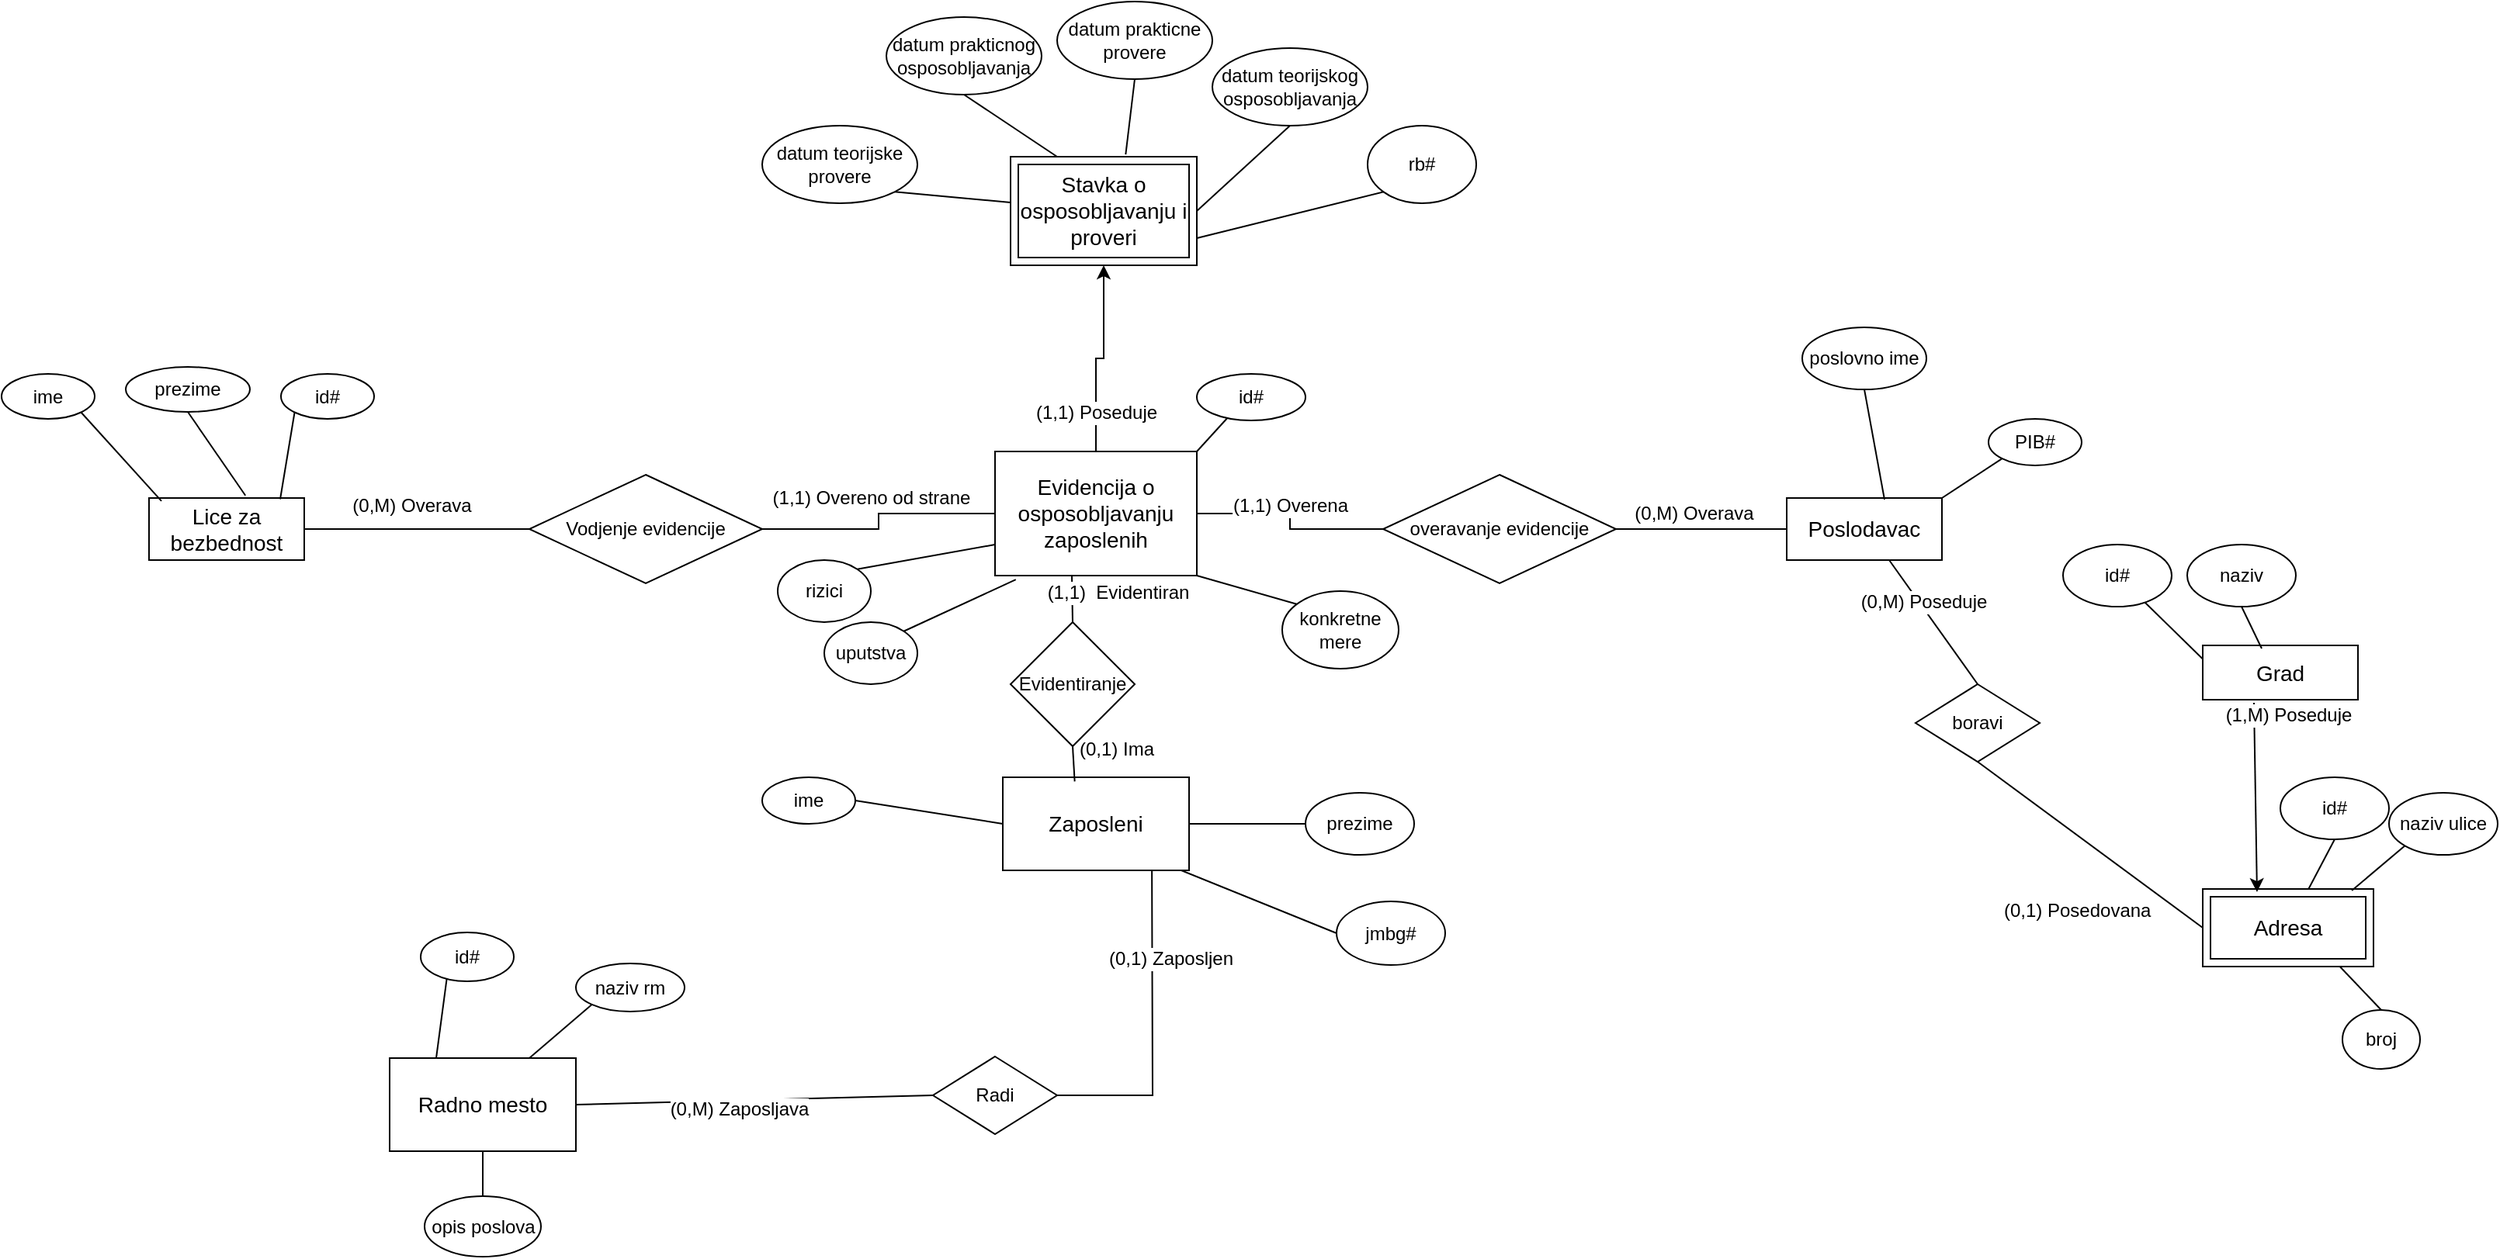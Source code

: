 <mxfile version="22.0.3" type="device">
  <diagram id="cX9Rxq1GDXvq4FwfHjqG" name="Page-1">
    <mxGraphModel dx="2268" dy="1928" grid="1" gridSize="10" guides="1" tooltips="1" connect="1" arrows="1" fold="1" page="1" pageScale="1" pageWidth="850" pageHeight="1100" math="0" shadow="0">
      <root>
        <mxCell id="0" />
        <mxCell id="1" parent="0" />
        <object label="" kardinalnost="(0,M)" id="p6OjkSHZk2NeHFK_y6Gc-2">
          <mxCell style="rounded=0;orthogonalLoop=1;jettySize=auto;html=1;exitX=0.5;exitY=1;exitDx=0;exitDy=0;endArrow=none;endFill=0;targetPerimeterSpacing=0;entryX=0.5;entryY=0;entryDx=0;entryDy=0;" parent="1" target="dR7-cXVYRjZlP15LV4le-50" edge="1">
            <mxGeometry relative="1" as="geometry">
              <mxPoint x="169.5" y="330" as="targetPoint" />
              <mxPoint x="169.5" y="200" as="sourcePoint" />
            </mxGeometry>
          </mxCell>
        </object>
        <mxCell id="p6OjkSHZk2NeHFK_y6Gc-15" value="&lt;font style=&quot;font-size: 12px;&quot;&gt;(1,1)&amp;nbsp; Evidentiran&lt;/font&gt;" style="edgeLabel;html=1;align=center;verticalAlign=middle;resizable=0;points=[];fontSize=12;" parent="p6OjkSHZk2NeHFK_y6Gc-2" vertex="1" connectable="0">
          <mxGeometry x="-0.769" y="3" relative="1" as="geometry">
            <mxPoint x="26" y="7" as="offset" />
          </mxGeometry>
        </mxCell>
        <mxCell id="dR7-cXVYRjZlP15LV4le-53" style="rounded=0;orthogonalLoop=1;jettySize=auto;html=1;exitX=1;exitY=0.5;exitDx=0;exitDy=0;entryX=0.5;entryY=1;entryDx=0;entryDy=0;endArrow=none;endFill=0;" parent="1" source="MHaZ8JLug0pjG2hCf8hZ-29" target="dR7-cXVYRjZlP15LV4le-54" edge="1">
          <mxGeometry relative="1" as="geometry">
            <mxPoint x="217.529" y="70" as="targetPoint" />
          </mxGeometry>
        </mxCell>
        <mxCell id="dR7-cXVYRjZlP15LV4le-65" style="rounded=0;orthogonalLoop=1;jettySize=auto;html=1;exitX=1;exitY=1;exitDx=0;exitDy=0;endArrow=none;endFill=0;" parent="1" source="p6OjkSHZk2NeHFK_y6Gc-1" edge="1">
          <mxGeometry relative="1" as="geometry">
            <mxPoint x="320" y="220" as="targetPoint" />
          </mxGeometry>
        </mxCell>
        <mxCell id="MHaZ8JLug0pjG2hCf8hZ-30" style="edgeStyle=orthogonalEdgeStyle;rounded=0;orthogonalLoop=1;jettySize=auto;html=1;exitX=0.5;exitY=0;exitDx=0;exitDy=0;entryX=0.5;entryY=1;entryDx=0;entryDy=0;" parent="1" source="p6OjkSHZk2NeHFK_y6Gc-1" target="MHaZ8JLug0pjG2hCf8hZ-29" edge="1">
          <mxGeometry relative="1" as="geometry" />
        </mxCell>
        <mxCell id="p6OjkSHZk2NeHFK_y6Gc-1" value="&lt;font style=&quot;font-size: 14px;&quot;&gt;Evidencija o osposobljavanju zaposlenih&lt;/font&gt;" style="rounded=0;whiteSpace=wrap;html=1;fontSize=14;" parent="1" vertex="1">
          <mxGeometry x="120" y="120" width="130" height="80" as="geometry" />
        </mxCell>
        <mxCell id="dR7-cXVYRjZlP15LV4le-43" style="rounded=0;orthogonalLoop=1;jettySize=auto;html=1;exitX=1;exitY=0.5;exitDx=0;exitDy=0;entryX=0;entryY=0.5;entryDx=0;entryDy=0;endArrow=none;endFill=0;" parent="1" source="dR7-cXVYRjZlP15LV4le-46" target="dR7-cXVYRjZlP15LV4le-42" edge="1">
          <mxGeometry relative="1" as="geometry">
            <mxPoint x="235" y="355" as="sourcePoint" />
          </mxGeometry>
        </mxCell>
        <mxCell id="p6OjkSHZk2NeHFK_y6Gc-17" value="" style="endArrow=none;html=1;rounded=0;entryX=0;entryY=0.5;entryDx=0;entryDy=0;exitX=1;exitY=0.5;exitDx=0;exitDy=0;" parent="1" source="dR7-cXVYRjZlP15LV4le-47" target="dR7-cXVYRjZlP15LV4le-46" edge="1">
          <mxGeometry width="50" height="50" relative="1" as="geometry">
            <mxPoint x="34.0" y="353.0" as="sourcePoint" />
            <mxPoint x="125" y="342.5" as="targetPoint" />
          </mxGeometry>
        </mxCell>
        <mxCell id="p6OjkSHZk2NeHFK_y6Gc-18" value="&lt;font style=&quot;font-size: 14px;&quot;&gt;Poslodavac&lt;/font&gt;" style="whiteSpace=wrap;html=1;align=center;" parent="1" vertex="1">
          <mxGeometry x="630" y="150" width="100" height="40" as="geometry" />
        </mxCell>
        <mxCell id="p6OjkSHZk2NeHFK_y6Gc-20" value="" style="edgeStyle=orthogonalEdgeStyle;rounded=0;orthogonalLoop=1;jettySize=auto;html=1;endArrow=none;endFill=0;" parent="1" source="p6OjkSHZk2NeHFK_y6Gc-19" target="p6OjkSHZk2NeHFK_y6Gc-1" edge="1">
          <mxGeometry relative="1" as="geometry" />
        </mxCell>
        <mxCell id="p6OjkSHZk2NeHFK_y6Gc-23" value="&lt;font style=&quot;font-size: 12px;&quot;&gt;(1,1) Overena&lt;/font&gt;" style="edgeLabel;html=1;align=center;verticalAlign=middle;resizable=0;points=[];fontSize=12;" parent="p6OjkSHZk2NeHFK_y6Gc-20" vertex="1" connectable="0">
          <mxGeometry x="0.339" y="1" relative="1" as="geometry">
            <mxPoint x="17" y="-6" as="offset" />
          </mxGeometry>
        </mxCell>
        <mxCell id="p6OjkSHZk2NeHFK_y6Gc-21" style="edgeStyle=orthogonalEdgeStyle;rounded=0;orthogonalLoop=1;jettySize=auto;html=1;exitX=1;exitY=0.5;exitDx=0;exitDy=0;entryX=0;entryY=0.5;entryDx=0;entryDy=0;endArrow=none;endFill=0;" parent="1" source="p6OjkSHZk2NeHFK_y6Gc-19" target="p6OjkSHZk2NeHFK_y6Gc-18" edge="1">
          <mxGeometry relative="1" as="geometry" />
        </mxCell>
        <mxCell id="p6OjkSHZk2NeHFK_y6Gc-24" value="(0,M) Overava" style="edgeLabel;html=1;align=center;verticalAlign=middle;resizable=0;points=[];fontSize=12;" parent="p6OjkSHZk2NeHFK_y6Gc-21" vertex="1" connectable="0">
          <mxGeometry x="-0.036" y="3" relative="1" as="geometry">
            <mxPoint x="-3" y="-7" as="offset" />
          </mxGeometry>
        </mxCell>
        <mxCell id="p6OjkSHZk2NeHFK_y6Gc-19" value="overavanje evidencije" style="shape=rhombus;perimeter=rhombusPerimeter;whiteSpace=wrap;html=1;align=center;" parent="1" vertex="1">
          <mxGeometry x="370" y="135" width="150" height="70" as="geometry" />
        </mxCell>
        <mxCell id="p6OjkSHZk2NeHFK_y6Gc-27" value="PIB#" style="ellipse;whiteSpace=wrap;html=1;align=center;" parent="1" vertex="1">
          <mxGeometry x="760" y="99" width="60" height="30" as="geometry" />
        </mxCell>
        <mxCell id="p6OjkSHZk2NeHFK_y6Gc-28" value="" style="endArrow=none;html=1;rounded=0;entryX=1;entryY=0;entryDx=0;entryDy=0;exitX=0;exitY=1;exitDx=0;exitDy=0;" parent="1" source="p6OjkSHZk2NeHFK_y6Gc-27" target="p6OjkSHZk2NeHFK_y6Gc-18" edge="1">
          <mxGeometry width="50" height="50" relative="1" as="geometry">
            <mxPoint x="620" y="220" as="sourcePoint" />
            <mxPoint x="715" y="213" as="targetPoint" />
          </mxGeometry>
        </mxCell>
        <mxCell id="p6OjkSHZk2NeHFK_y6Gc-31" value="poslovno ime" style="ellipse;whiteSpace=wrap;html=1;align=center;" parent="1" vertex="1">
          <mxGeometry x="640" y="40" width="80" height="40" as="geometry" />
        </mxCell>
        <mxCell id="p6OjkSHZk2NeHFK_y6Gc-32" value="" style="endArrow=none;html=1;rounded=0;entryX=0.63;entryY=0.025;entryDx=0;entryDy=0;exitX=0.5;exitY=1;exitDx=0;exitDy=0;entryPerimeter=0;" parent="1" source="p6OjkSHZk2NeHFK_y6Gc-31" target="p6OjkSHZk2NeHFK_y6Gc-18" edge="1">
          <mxGeometry width="50" height="50" relative="1" as="geometry">
            <mxPoint x="780" y="280" as="sourcePoint" />
            <mxPoint x="875" y="263" as="targetPoint" />
          </mxGeometry>
        </mxCell>
        <mxCell id="p6OjkSHZk2NeHFK_y6Gc-33" value="id#" style="ellipse;whiteSpace=wrap;html=1;align=center;" parent="1" vertex="1">
          <mxGeometry x="250" y="70" width="70" height="30" as="geometry" />
        </mxCell>
        <mxCell id="p6OjkSHZk2NeHFK_y6Gc-34" value="" style="endArrow=none;html=1;rounded=0;entryX=1;entryY=0;entryDx=0;entryDy=0;exitX=0.28;exitY=0.95;exitDx=0;exitDy=0;exitPerimeter=0;" parent="1" source="p6OjkSHZk2NeHFK_y6Gc-33" target="p6OjkSHZk2NeHFK_y6Gc-1" edge="1">
          <mxGeometry width="50" height="50" relative="1" as="geometry">
            <mxPoint x="220" y="279" as="sourcePoint" />
            <mxPoint x="206" y="140" as="targetPoint" />
          </mxGeometry>
        </mxCell>
        <mxCell id="p6OjkSHZk2NeHFK_y6Gc-37" style="edgeStyle=orthogonalEdgeStyle;rounded=0;orthogonalLoop=1;jettySize=auto;html=1;exitX=1;exitY=0.5;exitDx=0;exitDy=0;entryX=0;entryY=0.5;entryDx=0;entryDy=0;endArrow=none;endFill=0;" parent="1" source="p6OjkSHZk2NeHFK_y6Gc-39" target="p6OjkSHZk2NeHFK_y6Gc-1" edge="1">
          <mxGeometry relative="1" as="geometry">
            <mxPoint x="80" y="165" as="targetPoint" />
          </mxGeometry>
        </mxCell>
        <mxCell id="p6OjkSHZk2NeHFK_y6Gc-38" value="(1,1) Overeno od strane" style="edgeLabel;html=1;align=center;verticalAlign=middle;resizable=0;points=[];fontSize=12;" parent="p6OjkSHZk2NeHFK_y6Gc-37" vertex="1" connectable="0">
          <mxGeometry x="-0.036" y="3" relative="1" as="geometry">
            <mxPoint x="-2" y="-18" as="offset" />
          </mxGeometry>
        </mxCell>
        <mxCell id="p6OjkSHZk2NeHFK_y6Gc-40" style="edgeStyle=orthogonalEdgeStyle;rounded=0;orthogonalLoop=1;jettySize=auto;html=1;exitX=0;exitY=0.5;exitDx=0;exitDy=0;endArrow=none;endFill=0;entryX=1;entryY=0.5;entryDx=0;entryDy=0;" parent="1" source="p6OjkSHZk2NeHFK_y6Gc-39" target="p6OjkSHZk2NeHFK_y6Gc-42" edge="1">
          <mxGeometry relative="1" as="geometry">
            <mxPoint x="-330" y="170" as="targetPoint" />
          </mxGeometry>
        </mxCell>
        <mxCell id="p6OjkSHZk2NeHFK_y6Gc-39" value="Vodjenje evidencije" style="shape=rhombus;perimeter=rhombusPerimeter;whiteSpace=wrap;html=1;align=center;" parent="1" vertex="1">
          <mxGeometry x="-180" y="135" width="150" height="70" as="geometry" />
        </mxCell>
        <mxCell id="p6OjkSHZk2NeHFK_y6Gc-41" value="(0,M) Overava" style="edgeLabel;html=1;align=center;verticalAlign=middle;resizable=0;points=[];fontSize=12;" parent="1" vertex="1" connectable="0">
          <mxGeometry x="-249.995" y="160" as="geometry">
            <mxPoint x="-6" y="-5" as="offset" />
          </mxGeometry>
        </mxCell>
        <mxCell id="p6OjkSHZk2NeHFK_y6Gc-42" value="&lt;font style=&quot;font-size: 14px;&quot;&gt;Lice za bezbednost&lt;/font&gt;" style="whiteSpace=wrap;html=1;align=center;" parent="1" vertex="1">
          <mxGeometry x="-425" y="150" width="100" height="40" as="geometry" />
        </mxCell>
        <mxCell id="p6OjkSHZk2NeHFK_y6Gc-43" value="ime" style="ellipse;whiteSpace=wrap;html=1;align=center;" parent="1" vertex="1">
          <mxGeometry x="-520" y="70" width="60" height="29" as="geometry" />
        </mxCell>
        <mxCell id="p6OjkSHZk2NeHFK_y6Gc-44" value="" style="endArrow=none;html=1;rounded=0;entryX=0.08;entryY=0.049;entryDx=0;entryDy=0;exitX=1;exitY=1;exitDx=0;exitDy=0;entryPerimeter=0;" parent="1" source="p6OjkSHZk2NeHFK_y6Gc-43" target="p6OjkSHZk2NeHFK_y6Gc-42" edge="1">
          <mxGeometry width="50" height="50" relative="1" as="geometry">
            <mxPoint x="-400" y="289" as="sourcePoint" />
            <mxPoint x="-414" y="150" as="targetPoint" />
          </mxGeometry>
        </mxCell>
        <mxCell id="p6OjkSHZk2NeHFK_y6Gc-45" value="id#" style="ellipse;whiteSpace=wrap;html=1;align=center;" parent="1" vertex="1">
          <mxGeometry x="-340" y="70" width="60" height="29" as="geometry" />
        </mxCell>
        <mxCell id="p6OjkSHZk2NeHFK_y6Gc-46" value="" style="endArrow=none;html=1;rounded=0;entryX=0.845;entryY=0.019;entryDx=0;entryDy=0;exitX=0;exitY=1;exitDx=0;exitDy=0;entryPerimeter=0;" parent="1" source="p6OjkSHZk2NeHFK_y6Gc-45" target="p6OjkSHZk2NeHFK_y6Gc-42" edge="1">
          <mxGeometry width="50" height="50" relative="1" as="geometry">
            <mxPoint x="-440" y="219" as="sourcePoint" />
            <mxPoint x="-330" y="149" as="targetPoint" />
          </mxGeometry>
        </mxCell>
        <mxCell id="p6OjkSHZk2NeHFK_y6Gc-47" value="prezime" style="ellipse;whiteSpace=wrap;html=1;align=center;" parent="1" vertex="1">
          <mxGeometry x="-440" y="65.5" width="80" height="29" as="geometry" />
        </mxCell>
        <mxCell id="p6OjkSHZk2NeHFK_y6Gc-48" value="" style="endArrow=none;html=1;rounded=0;entryX=0.621;entryY=-0.04;entryDx=0;entryDy=0;exitX=0.5;exitY=1;exitDx=0;exitDy=0;entryPerimeter=0;" parent="1" source="p6OjkSHZk2NeHFK_y6Gc-47" target="p6OjkSHZk2NeHFK_y6Gc-42" edge="1">
          <mxGeometry width="50" height="50" relative="1" as="geometry">
            <mxPoint x="-280" y="279" as="sourcePoint" />
            <mxPoint x="-367" y="150" as="targetPoint" />
          </mxGeometry>
        </mxCell>
        <mxCell id="XjySdd2gi-GwcaV57Ylc-37" value="" style="rounded=0;orthogonalLoop=1;jettySize=auto;html=1;exitX=1;exitY=0.5;exitDx=0;exitDy=0;entryX=0;entryY=0.5;entryDx=0;entryDy=0;endArrow=none;endFill=0;" parent="1" source="dR7-cXVYRjZlP15LV4le-10" target="XjySdd2gi-GwcaV57Ylc-36" edge="1">
          <mxGeometry relative="1" as="geometry">
            <mxPoint x="-140" y="550" as="sourcePoint" />
          </mxGeometry>
        </mxCell>
        <mxCell id="XjySdd2gi-GwcaV57Ylc-36" value="Radi" style="rhombus;whiteSpace=wrap;html=1;" parent="1" vertex="1">
          <mxGeometry x="80" y="510" width="80" height="50" as="geometry" />
        </mxCell>
        <mxCell id="XjySdd2gi-GwcaV57Ylc-39" style="edgeStyle=orthogonalEdgeStyle;rounded=0;orthogonalLoop=1;jettySize=auto;html=1;exitX=1;exitY=0.5;exitDx=0;exitDy=0;entryX=0.873;entryY=1.04;entryDx=0;entryDy=0;entryPerimeter=0;endArrow=none;endFill=0;" parent="1" source="XjySdd2gi-GwcaV57Ylc-36" edge="1">
          <mxGeometry relative="1" as="geometry">
            <mxPoint x="221.03" y="382" as="targetPoint" />
          </mxGeometry>
        </mxCell>
        <mxCell id="XjySdd2gi-GwcaV57Ylc-40" value="(0,M) Zaposljava" style="edgeLabel;html=1;align=center;verticalAlign=middle;resizable=0;points=[];fontSize=12;" parent="1" vertex="1" connectable="0">
          <mxGeometry x="-29.995" y="550" as="geometry">
            <mxPoint x="-15" y="-6" as="offset" />
          </mxGeometry>
        </mxCell>
        <mxCell id="XjySdd2gi-GwcaV57Ylc-41" value="(0,1) Zaposljen" style="edgeLabel;html=1;align=center;verticalAlign=middle;resizable=0;points=[];fontSize=12;" parent="1" vertex="1" connectable="0">
          <mxGeometry x="250.005" y="450" as="geometry">
            <mxPoint x="-17" y="-3" as="offset" />
          </mxGeometry>
        </mxCell>
        <mxCell id="dR7-cXVYRjZlP15LV4le-10" value="Radno mesto" style="rounded=0;whiteSpace=wrap;html=1;fontSize=14;" parent="1" vertex="1">
          <mxGeometry x="-270" y="511" width="120" height="60" as="geometry" />
        </mxCell>
        <mxCell id="dR7-cXVYRjZlP15LV4le-13" value="id#" style="ellipse;whiteSpace=wrap;html=1;align=center;" parent="1" vertex="1">
          <mxGeometry x="-250" y="430" width="60" height="31.5" as="geometry" />
        </mxCell>
        <mxCell id="dR7-cXVYRjZlP15LV4le-14" value="" style="endArrow=none;html=1;rounded=0;entryX=0.25;entryY=0;entryDx=0;entryDy=0;exitX=0.28;exitY=0.95;exitDx=0;exitDy=0;exitPerimeter=0;" parent="1" source="dR7-cXVYRjZlP15LV4le-13" target="dR7-cXVYRjZlP15LV4le-10" edge="1">
          <mxGeometry width="50" height="50" relative="1" as="geometry">
            <mxPoint x="-200" y="660.5" as="sourcePoint" />
            <mxPoint x="-250" y="500.5" as="targetPoint" />
          </mxGeometry>
        </mxCell>
        <mxCell id="dR7-cXVYRjZlP15LV4le-35" value="opis poslova" style="ellipse;whiteSpace=wrap;html=1;" parent="1" vertex="1">
          <mxGeometry x="-247.5" y="600" width="75" height="39" as="geometry" />
        </mxCell>
        <mxCell id="dR7-cXVYRjZlP15LV4le-36" style="rounded=0;orthogonalLoop=1;jettySize=auto;html=1;exitX=0.5;exitY=0;exitDx=0;exitDy=0;entryX=0.5;entryY=1;entryDx=0;entryDy=0;endArrow=none;endFill=0;" parent="1" source="dR7-cXVYRjZlP15LV4le-35" target="dR7-cXVYRjZlP15LV4le-10" edge="1">
          <mxGeometry relative="1" as="geometry">
            <mxPoint x="-140" y="576" as="targetPoint" />
          </mxGeometry>
        </mxCell>
        <mxCell id="dR7-cXVYRjZlP15LV4le-40" style="rounded=0;orthogonalLoop=1;jettySize=auto;html=1;exitX=0;exitY=1;exitDx=0;exitDy=0;entryX=0.75;entryY=0;entryDx=0;entryDy=0;endArrow=none;endFill=0;" parent="1" source="dR7-cXVYRjZlP15LV4le-41" target="dR7-cXVYRjZlP15LV4le-10" edge="1">
          <mxGeometry relative="1" as="geometry" />
        </mxCell>
        <mxCell id="dR7-cXVYRjZlP15LV4le-41" value="naziv rm" style="ellipse;whiteSpace=wrap;html=1;" parent="1" vertex="1">
          <mxGeometry x="-150" y="450" width="70" height="31" as="geometry" />
        </mxCell>
        <mxCell id="dR7-cXVYRjZlP15LV4le-42" value="prezime" style="ellipse;whiteSpace=wrap;html=1;" parent="1" vertex="1">
          <mxGeometry x="320" y="340" width="70" height="40" as="geometry" />
        </mxCell>
        <mxCell id="dR7-cXVYRjZlP15LV4le-44" style="rounded=0;orthogonalLoop=1;jettySize=auto;html=1;exitX=0.958;exitY=1;exitDx=0;exitDy=0;entryX=0;entryY=0.5;entryDx=0;entryDy=0;endArrow=none;endFill=0;exitPerimeter=0;" parent="1" source="dR7-cXVYRjZlP15LV4le-46" target="dR7-cXVYRjZlP15LV4le-45" edge="1">
          <mxGeometry relative="1" as="geometry">
            <mxPoint x="235" y="380" as="sourcePoint" />
          </mxGeometry>
        </mxCell>
        <mxCell id="dR7-cXVYRjZlP15LV4le-45" value="jmbg#" style="ellipse;whiteSpace=wrap;html=1;" parent="1" vertex="1">
          <mxGeometry x="340" y="410" width="70" height="41" as="geometry" />
        </mxCell>
        <mxCell id="dR7-cXVYRjZlP15LV4le-46" value="Zaposleni" style="rounded=0;whiteSpace=wrap;html=1;fontSize=14;" parent="1" vertex="1">
          <mxGeometry x="125" y="330" width="120" height="60" as="geometry" />
        </mxCell>
        <mxCell id="dR7-cXVYRjZlP15LV4le-47" value="ime" style="ellipse;whiteSpace=wrap;html=1;align=center;" parent="1" vertex="1">
          <mxGeometry x="-30" y="330" width="60" height="30" as="geometry" />
        </mxCell>
        <mxCell id="dR7-cXVYRjZlP15LV4le-51" style="rounded=0;orthogonalLoop=1;jettySize=auto;html=1;exitX=0.5;exitY=1;exitDx=0;exitDy=0;entryX=0.386;entryY=0.045;entryDx=0;entryDy=0;endArrow=none;endFill=0;entryPerimeter=0;" parent="1" source="dR7-cXVYRjZlP15LV4le-50" target="dR7-cXVYRjZlP15LV4le-46" edge="1">
          <mxGeometry relative="1" as="geometry" />
        </mxCell>
        <mxCell id="dR7-cXVYRjZlP15LV4le-52" value="&lt;font style=&quot;font-size: 12px;&quot;&gt;(0,1) Ima&lt;/font&gt;" style="edgeLabel;html=1;align=center;verticalAlign=middle;resizable=0;points=[];" parent="dR7-cXVYRjZlP15LV4le-51" vertex="1" connectable="0">
          <mxGeometry x="0.361" y="4" relative="1" as="geometry">
            <mxPoint x="23" y="-13" as="offset" />
          </mxGeometry>
        </mxCell>
        <mxCell id="dR7-cXVYRjZlP15LV4le-50" value="Evidentiranje" style="rhombus;whiteSpace=wrap;html=1;" parent="1" vertex="1">
          <mxGeometry x="130" y="230" width="80" height="80" as="geometry" />
        </mxCell>
        <mxCell id="dR7-cXVYRjZlP15LV4le-54" value="datum teorijskog osposobljavanja" style="ellipse;whiteSpace=wrap;html=1;" parent="1" vertex="1">
          <mxGeometry x="260" y="-140" width="100" height="50" as="geometry" />
        </mxCell>
        <mxCell id="dR7-cXVYRjZlP15LV4le-55" style="rounded=0;orthogonalLoop=1;jettySize=auto;html=1;exitX=0.25;exitY=0;exitDx=0;exitDy=0;entryX=0.5;entryY=1;entryDx=0;entryDy=0;endArrow=none;endFill=0;" parent="1" source="MHaZ8JLug0pjG2hCf8hZ-29" target="dR7-cXVYRjZlP15LV4le-56" edge="1">
          <mxGeometry relative="1" as="geometry">
            <mxPoint x="97.529" y="70" as="targetPoint" />
            <mxPoint x="98" y="120" as="sourcePoint" />
          </mxGeometry>
        </mxCell>
        <mxCell id="dR7-cXVYRjZlP15LV4le-56" value="datum prakticnog osposobljavanja" style="ellipse;whiteSpace=wrap;html=1;" parent="1" vertex="1">
          <mxGeometry x="50" y="-160" width="100" height="50" as="geometry" />
        </mxCell>
        <mxCell id="dR7-cXVYRjZlP15LV4le-57" style="rounded=0;orthogonalLoop=1;jettySize=auto;html=1;entryX=1;entryY=1;entryDx=0;entryDy=0;endArrow=none;endFill=0;" parent="1" source="MHaZ8JLug0pjG2hCf8hZ-29" target="dR7-cXVYRjZlP15LV4le-58" edge="1">
          <mxGeometry relative="1" as="geometry">
            <mxPoint x="-12.471" y="59" as="targetPoint" />
            <mxPoint x="120" y="-40" as="sourcePoint" />
          </mxGeometry>
        </mxCell>
        <mxCell id="dR7-cXVYRjZlP15LV4le-58" value="datum teorijske provere" style="ellipse;whiteSpace=wrap;html=1;" parent="1" vertex="1">
          <mxGeometry x="-30" y="-90" width="100" height="50" as="geometry" />
        </mxCell>
        <mxCell id="dR7-cXVYRjZlP15LV4le-59" style="rounded=0;orthogonalLoop=1;jettySize=auto;html=1;exitX=0.618;exitY=-0.02;exitDx=0;exitDy=0;entryX=0.5;entryY=1;entryDx=0;entryDy=0;endArrow=none;endFill=0;exitPerimeter=0;" parent="1" source="MHaZ8JLug0pjG2hCf8hZ-29" target="dR7-cXVYRjZlP15LV4le-60" edge="1">
          <mxGeometry relative="1" as="geometry">
            <mxPoint x="-132.471" y="59" as="targetPoint" />
            <mxPoint x="-65" y="107" as="sourcePoint" />
          </mxGeometry>
        </mxCell>
        <mxCell id="dR7-cXVYRjZlP15LV4le-60" value="datum prakticne provere" style="ellipse;whiteSpace=wrap;html=1;" parent="1" vertex="1">
          <mxGeometry x="160" y="-170" width="100" height="50" as="geometry" />
        </mxCell>
        <mxCell id="dR7-cXVYRjZlP15LV4le-62" style="rounded=0;orthogonalLoop=1;jettySize=auto;html=1;exitX=1;exitY=0;exitDx=0;exitDy=0;entryX=0;entryY=0.75;entryDx=0;entryDy=0;endArrow=none;endFill=0;" parent="1" source="dR7-cXVYRjZlP15LV4le-61" target="p6OjkSHZk2NeHFK_y6Gc-1" edge="1">
          <mxGeometry relative="1" as="geometry" />
        </mxCell>
        <mxCell id="dR7-cXVYRjZlP15LV4le-61" value="rizici" style="ellipse;whiteSpace=wrap;html=1;" parent="1" vertex="1">
          <mxGeometry x="-20" y="190" width="60" height="40" as="geometry" />
        </mxCell>
        <mxCell id="dR7-cXVYRjZlP15LV4le-63" style="rounded=0;orthogonalLoop=1;jettySize=auto;html=1;exitX=1;exitY=0;exitDx=0;exitDy=0;entryX=0.103;entryY=1.032;entryDx=0;entryDy=0;endArrow=none;endFill=0;entryPerimeter=0;" parent="1" source="dR7-cXVYRjZlP15LV4le-64" target="p6OjkSHZk2NeHFK_y6Gc-1" edge="1">
          <mxGeometry relative="1" as="geometry">
            <mxPoint x="150" y="220" as="targetPoint" />
          </mxGeometry>
        </mxCell>
        <mxCell id="dR7-cXVYRjZlP15LV4le-64" value="uputstva" style="ellipse;whiteSpace=wrap;html=1;" parent="1" vertex="1">
          <mxGeometry x="10" y="230" width="60" height="40" as="geometry" />
        </mxCell>
        <mxCell id="dR7-cXVYRjZlP15LV4le-66" value="konkretne mere" style="ellipse;whiteSpace=wrap;html=1;" parent="1" vertex="1">
          <mxGeometry x="305" y="210" width="75" height="50" as="geometry" />
        </mxCell>
        <mxCell id="MHaZ8JLug0pjG2hCf8hZ-29" value="&lt;font style=&quot;font-size: 14px;&quot;&gt;Stavka o osposobljavanju i proveri&lt;/font&gt;" style="shape=ext;margin=3;double=1;whiteSpace=wrap;html=1;align=center;rounded=0;" parent="1" vertex="1">
          <mxGeometry x="130" y="-70" width="120" height="70" as="geometry" />
        </mxCell>
        <mxCell id="MHaZ8JLug0pjG2hCf8hZ-31" value="&lt;font style=&quot;font-size: 12px;&quot;&gt;(1,1) Poseduje&lt;/font&gt;" style="edgeLabel;html=1;align=center;verticalAlign=middle;resizable=0;points=[];fontSize=12;" parent="1" vertex="1" connectable="0">
          <mxGeometry x="185" y="94.5" as="geometry" />
        </mxCell>
        <mxCell id="rgm7gioy1w3zKFnJGQ7F-2" style="rounded=0;orthogonalLoop=1;jettySize=auto;html=1;exitX=0;exitY=1;exitDx=0;exitDy=0;entryX=1;entryY=0.75;entryDx=0;entryDy=0;endArrow=none;endFill=0;" parent="1" source="rgm7gioy1w3zKFnJGQ7F-1" target="MHaZ8JLug0pjG2hCf8hZ-29" edge="1">
          <mxGeometry relative="1" as="geometry" />
        </mxCell>
        <mxCell id="rgm7gioy1w3zKFnJGQ7F-1" value="rb#" style="ellipse;whiteSpace=wrap;html=1;" parent="1" vertex="1">
          <mxGeometry x="360" y="-90" width="70" height="50" as="geometry" />
        </mxCell>
        <mxCell id="-jbn8MROxnnTMncb0BOT-1" style="rounded=0;orthogonalLoop=1;jettySize=auto;html=1;exitX=0.5;exitY=0;exitDx=0;exitDy=0;startArrow=none;startFill=0;endArrow=none;endFill=0;entryX=0.66;entryY=1;entryDx=0;entryDy=0;entryPerimeter=0;" parent="1" source="-jbn8MROxnnTMncb0BOT-4" target="p6OjkSHZk2NeHFK_y6Gc-18" edge="1">
          <mxGeometry relative="1" as="geometry">
            <mxPoint x="680" y="184" as="targetPoint" />
          </mxGeometry>
        </mxCell>
        <mxCell id="-jbn8MROxnnTMncb0BOT-2" value="&lt;font style=&quot;font-size: 12px;&quot;&gt;(0,M) Poseduje&lt;/font&gt;" style="edgeLabel;html=1;align=center;verticalAlign=middle;resizable=0;points=[];" parent="-jbn8MROxnnTMncb0BOT-1" vertex="1" connectable="0">
          <mxGeometry x="0.3" y="-2" relative="1" as="geometry">
            <mxPoint as="offset" />
          </mxGeometry>
        </mxCell>
        <mxCell id="-jbn8MROxnnTMncb0BOT-3" style="rounded=0;orthogonalLoop=1;jettySize=auto;html=1;exitX=0.5;exitY=1;exitDx=0;exitDy=0;startArrow=none;startFill=0;endArrow=none;endFill=0;entryX=0;entryY=0.5;entryDx=0;entryDy=0;" parent="1" source="-jbn8MROxnnTMncb0BOT-4" target="-jbn8MROxnnTMncb0BOT-9" edge="1">
          <mxGeometry relative="1" as="geometry">
            <mxPoint x="653" y="395" as="targetPoint" />
          </mxGeometry>
        </mxCell>
        <mxCell id="-jbn8MROxnnTMncb0BOT-4" value="boravi" style="rhombus;whiteSpace=wrap;html=1;" parent="1" vertex="1">
          <mxGeometry x="713" y="270" width="80" height="50" as="geometry" />
        </mxCell>
        <mxCell id="-jbn8MROxnnTMncb0BOT-5" style="rounded=0;orthogonalLoop=1;jettySize=auto;html=1;exitX=0;exitY=0.25;exitDx=0;exitDy=0;endArrow=none;endFill=0;" parent="1" source="-jbn8MROxnnTMncb0BOT-6" target="-jbn8MROxnnTMncb0BOT-8" edge="1">
          <mxGeometry relative="1" as="geometry" />
        </mxCell>
        <mxCell id="-jbn8MROxnnTMncb0BOT-6" value="&lt;font style=&quot;font-size: 14px;&quot;&gt;Grad&lt;/font&gt;" style="rounded=0;whiteSpace=wrap;html=1;" parent="1" vertex="1">
          <mxGeometry x="898" y="245" width="100" height="35" as="geometry" />
        </mxCell>
        <mxCell id="-jbn8MROxnnTMncb0BOT-7" value="naziv" style="ellipse;whiteSpace=wrap;html=1;" parent="1" vertex="1">
          <mxGeometry x="888" y="180" width="70" height="40" as="geometry" />
        </mxCell>
        <mxCell id="-jbn8MROxnnTMncb0BOT-8" value="id#" style="ellipse;whiteSpace=wrap;html=1;" parent="1" vertex="1">
          <mxGeometry x="808" y="180" width="70" height="40" as="geometry" />
        </mxCell>
        <mxCell id="-jbn8MROxnnTMncb0BOT-9" value="&lt;span style=&quot;font-size: 14px;&quot;&gt;Adresa&lt;/span&gt;" style="shape=ext;margin=3;double=1;whiteSpace=wrap;html=1;align=center;rounded=0;" parent="1" vertex="1">
          <mxGeometry x="898" y="402" width="110" height="50" as="geometry" />
        </mxCell>
        <mxCell id="-jbn8MROxnnTMncb0BOT-10" style="rounded=0;orthogonalLoop=1;jettySize=auto;html=1;exitX=0.33;exitY=1.057;exitDx=0;exitDy=0;entryX=0.318;entryY=0.04;entryDx=0;entryDy=0;entryPerimeter=0;exitPerimeter=0;" parent="1" source="-jbn8MROxnnTMncb0BOT-6" target="-jbn8MROxnnTMncb0BOT-9" edge="1">
          <mxGeometry relative="1" as="geometry" />
        </mxCell>
        <mxCell id="-jbn8MROxnnTMncb0BOT-11" value="naziv ulice" style="ellipse;whiteSpace=wrap;html=1;" parent="1" vertex="1">
          <mxGeometry x="1018" y="340" width="70" height="40" as="geometry" />
        </mxCell>
        <mxCell id="-jbn8MROxnnTMncb0BOT-12" value="id#" style="ellipse;whiteSpace=wrap;html=1;" parent="1" vertex="1">
          <mxGeometry x="948" y="330" width="70" height="40" as="geometry" />
        </mxCell>
        <mxCell id="-jbn8MROxnnTMncb0BOT-13" style="rounded=0;orthogonalLoop=1;jettySize=auto;html=1;exitX=0.5;exitY=1;exitDx=0;exitDy=0;endArrow=none;endFill=0;" parent="1" source="-jbn8MROxnnTMncb0BOT-12" target="-jbn8MROxnnTMncb0BOT-9" edge="1">
          <mxGeometry relative="1" as="geometry">
            <mxPoint x="918" y="397" as="targetPoint" />
          </mxGeometry>
        </mxCell>
        <mxCell id="-jbn8MROxnnTMncb0BOT-14" style="rounded=0;orthogonalLoop=1;jettySize=auto;html=1;exitX=0;exitY=1;exitDx=0;exitDy=0;entryX=0.873;entryY=0.02;entryDx=0;entryDy=0;entryPerimeter=0;endArrow=none;endFill=0;" parent="1" source="-jbn8MROxnnTMncb0BOT-11" target="-jbn8MROxnnTMncb0BOT-9" edge="1">
          <mxGeometry relative="1" as="geometry" />
        </mxCell>
        <mxCell id="-jbn8MROxnnTMncb0BOT-15" value="&lt;span style=&quot;color: rgb(0, 0, 0); font-family: Helvetica; font-size: 12px; font-style: normal; font-variant-ligatures: normal; font-variant-caps: normal; font-weight: 400; letter-spacing: normal; orphans: 2; text-align: center; text-indent: 0px; text-transform: none; widows: 2; word-spacing: 0px; -webkit-text-stroke-width: 0px; background-color: rgb(255, 255, 255); text-decoration-thickness: initial; text-decoration-style: initial; text-decoration-color: initial; float: none; display: inline !important;&quot;&gt;(0,1) Posedovana&lt;/span&gt;" style="text;whiteSpace=wrap;html=1;" parent="1" vertex="1">
          <mxGeometry x="768" y="402" width="110" height="25" as="geometry" />
        </mxCell>
        <mxCell id="-jbn8MROxnnTMncb0BOT-16" style="rounded=0;orthogonalLoop=1;jettySize=auto;html=1;exitX=0.5;exitY=1;exitDx=0;exitDy=0;entryX=0.38;entryY=0.057;entryDx=0;entryDy=0;entryPerimeter=0;endArrow=none;endFill=0;" parent="1" source="-jbn8MROxnnTMncb0BOT-7" target="-jbn8MROxnnTMncb0BOT-6" edge="1">
          <mxGeometry relative="1" as="geometry" />
        </mxCell>
        <mxCell id="-jbn8MROxnnTMncb0BOT-17" value="&lt;font style=&quot;font-size: 12px;&quot;&gt;(1,M) Poseduje&lt;/font&gt;" style="edgeLabel;html=1;align=center;verticalAlign=middle;resizable=0;points=[];fontSize=12;" parent="1" vertex="1" connectable="0">
          <mxGeometry x="953" y="290" as="geometry" />
        </mxCell>
        <mxCell id="-jbn8MROxnnTMncb0BOT-18" value="broj" style="ellipse;whiteSpace=wrap;html=1;" parent="1" vertex="1">
          <mxGeometry x="988.0" y="480" width="50" height="38" as="geometry" />
        </mxCell>
        <mxCell id="-jbn8MROxnnTMncb0BOT-19" style="rounded=0;orthogonalLoop=1;jettySize=auto;html=1;exitX=0.5;exitY=0;exitDx=0;exitDy=0;entryX=0.318;entryY=0.95;entryDx=0;entryDy=0;entryPerimeter=0;endArrow=none;endFill=0;" parent="1" source="-jbn8MROxnnTMncb0BOT-18" edge="1">
          <mxGeometry relative="1" as="geometry">
            <mxPoint x="986.34" y="452" as="targetPoint" />
          </mxGeometry>
        </mxCell>
      </root>
    </mxGraphModel>
  </diagram>
</mxfile>
